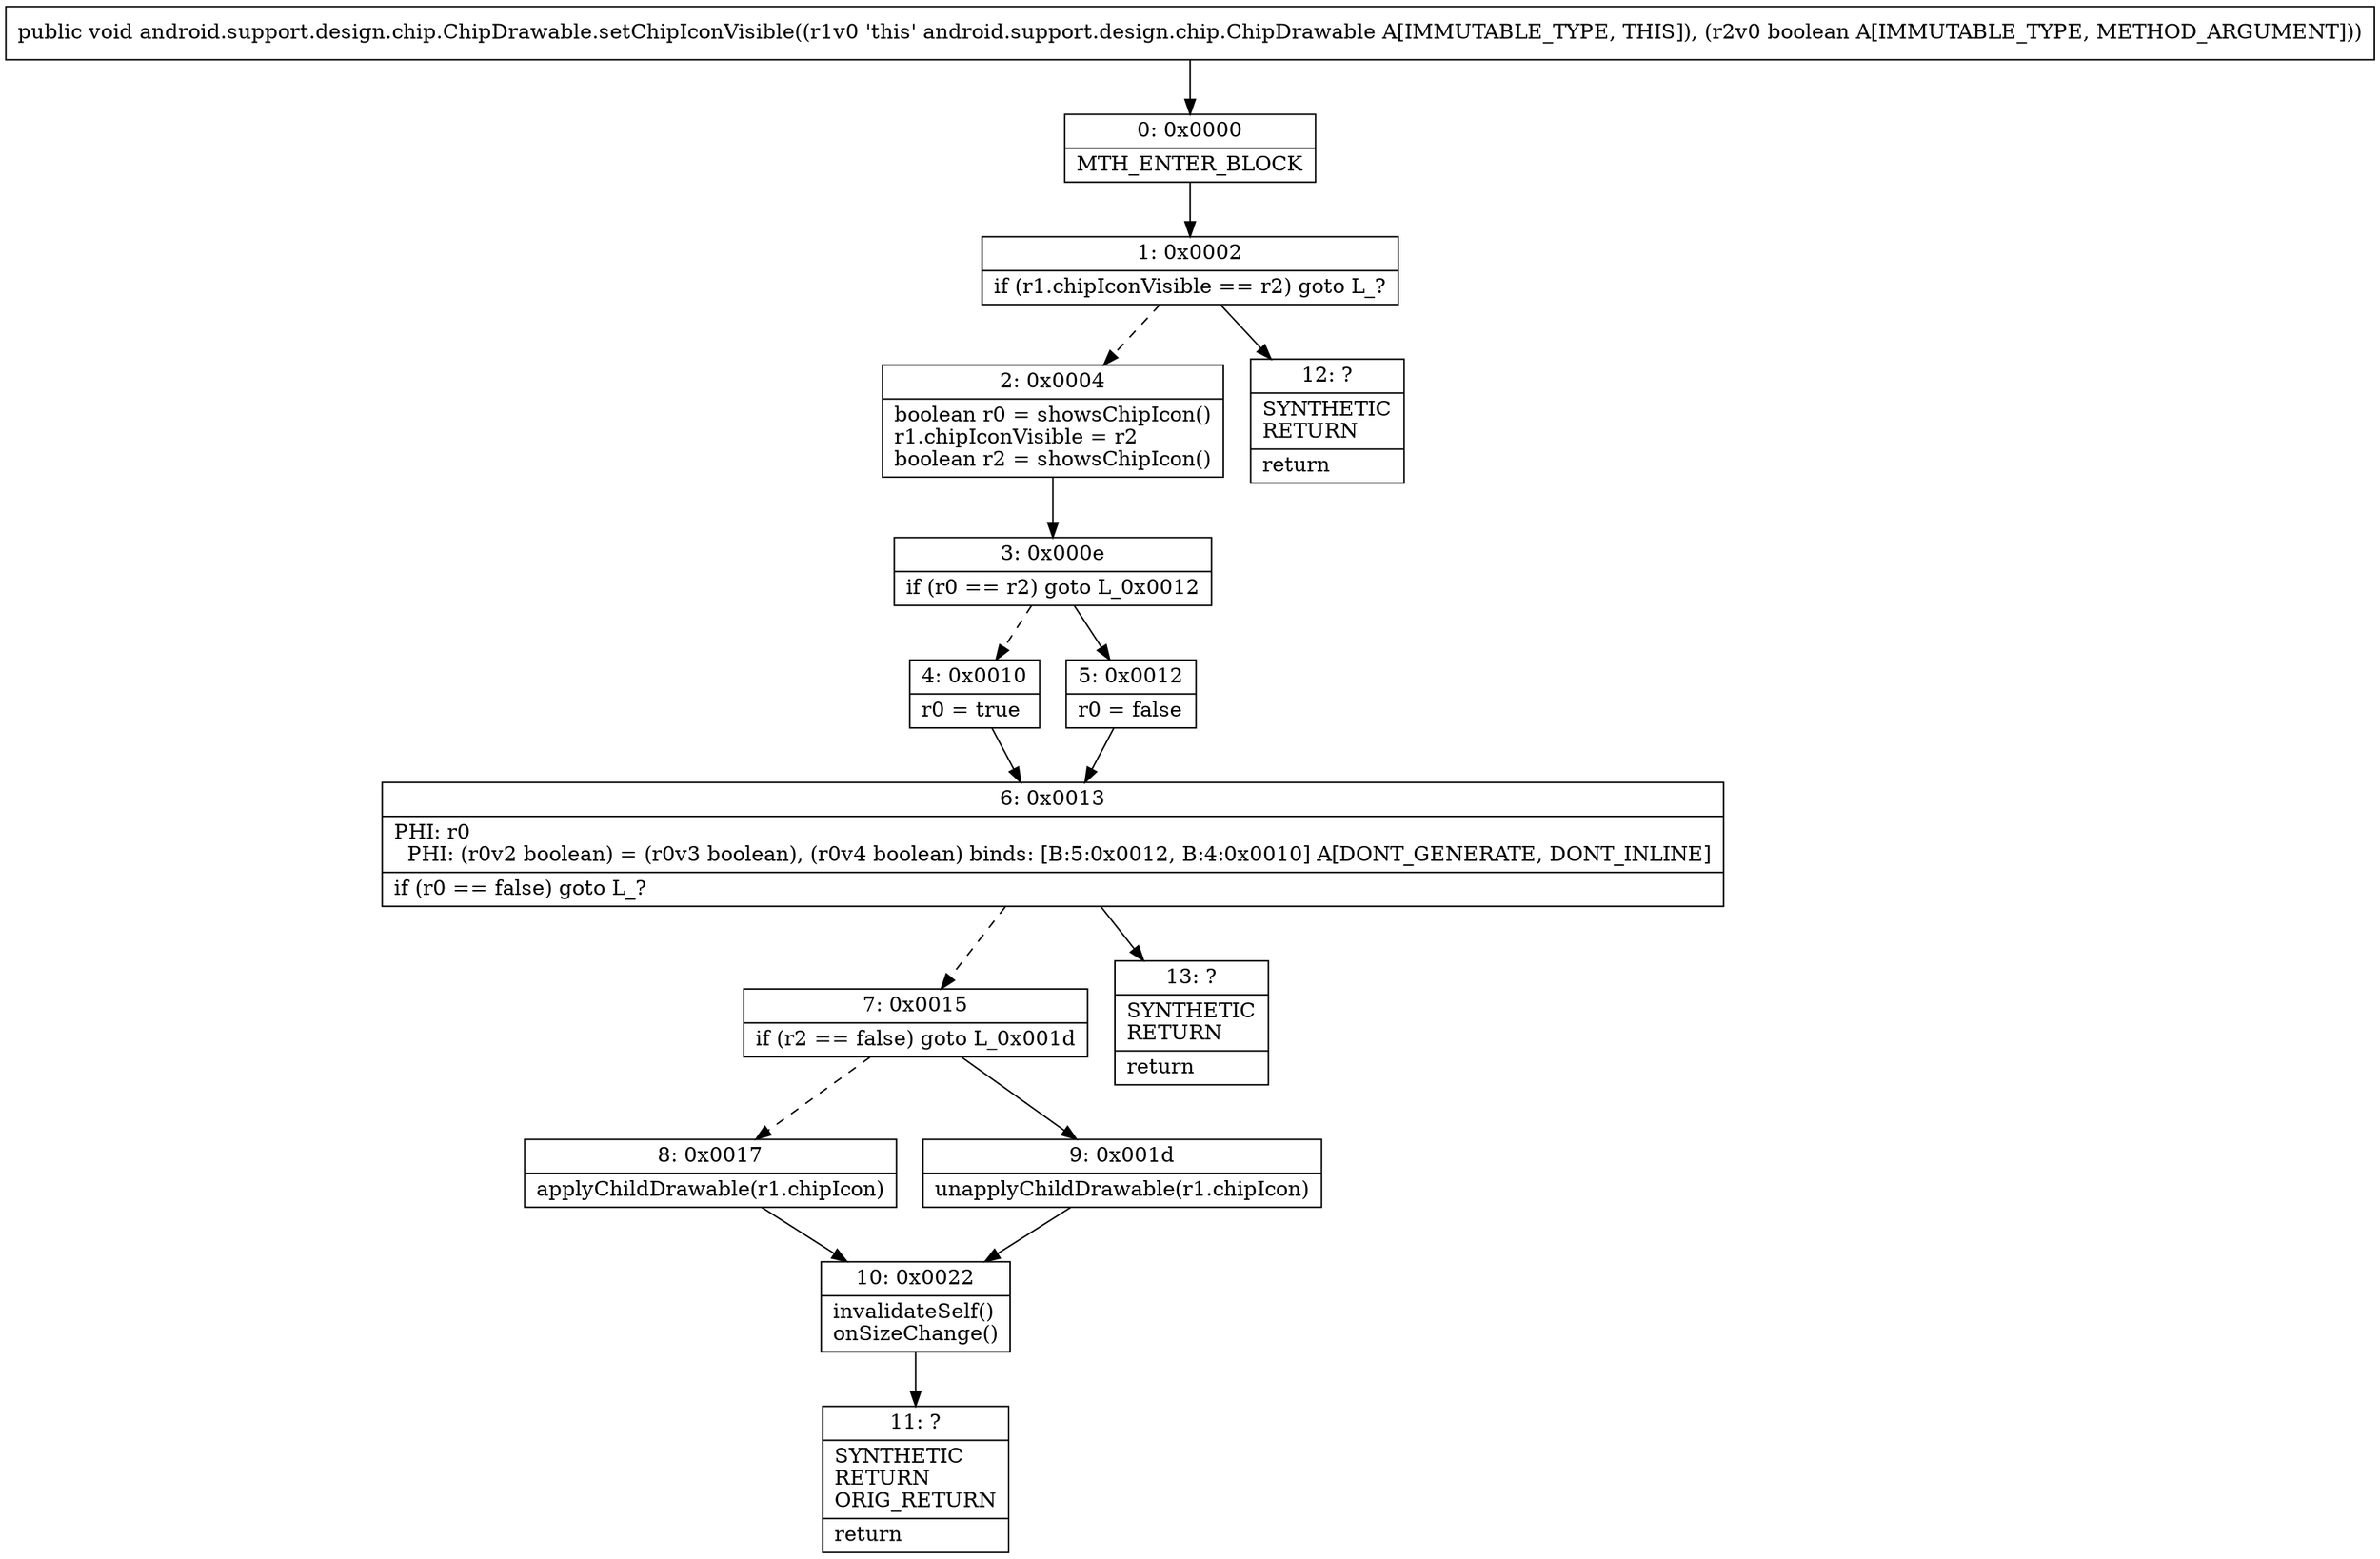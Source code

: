 digraph "CFG forandroid.support.design.chip.ChipDrawable.setChipIconVisible(Z)V" {
Node_0 [shape=record,label="{0\:\ 0x0000|MTH_ENTER_BLOCK\l}"];
Node_1 [shape=record,label="{1\:\ 0x0002|if (r1.chipIconVisible == r2) goto L_?\l}"];
Node_2 [shape=record,label="{2\:\ 0x0004|boolean r0 = showsChipIcon()\lr1.chipIconVisible = r2\lboolean r2 = showsChipIcon()\l}"];
Node_3 [shape=record,label="{3\:\ 0x000e|if (r0 == r2) goto L_0x0012\l}"];
Node_4 [shape=record,label="{4\:\ 0x0010|r0 = true\l}"];
Node_5 [shape=record,label="{5\:\ 0x0012|r0 = false\l}"];
Node_6 [shape=record,label="{6\:\ 0x0013|PHI: r0 \l  PHI: (r0v2 boolean) = (r0v3 boolean), (r0v4 boolean) binds: [B:5:0x0012, B:4:0x0010] A[DONT_GENERATE, DONT_INLINE]\l|if (r0 == false) goto L_?\l}"];
Node_7 [shape=record,label="{7\:\ 0x0015|if (r2 == false) goto L_0x001d\l}"];
Node_8 [shape=record,label="{8\:\ 0x0017|applyChildDrawable(r1.chipIcon)\l}"];
Node_9 [shape=record,label="{9\:\ 0x001d|unapplyChildDrawable(r1.chipIcon)\l}"];
Node_10 [shape=record,label="{10\:\ 0x0022|invalidateSelf()\lonSizeChange()\l}"];
Node_11 [shape=record,label="{11\:\ ?|SYNTHETIC\lRETURN\lORIG_RETURN\l|return\l}"];
Node_12 [shape=record,label="{12\:\ ?|SYNTHETIC\lRETURN\l|return\l}"];
Node_13 [shape=record,label="{13\:\ ?|SYNTHETIC\lRETURN\l|return\l}"];
MethodNode[shape=record,label="{public void android.support.design.chip.ChipDrawable.setChipIconVisible((r1v0 'this' android.support.design.chip.ChipDrawable A[IMMUTABLE_TYPE, THIS]), (r2v0 boolean A[IMMUTABLE_TYPE, METHOD_ARGUMENT])) }"];
MethodNode -> Node_0;
Node_0 -> Node_1;
Node_1 -> Node_2[style=dashed];
Node_1 -> Node_12;
Node_2 -> Node_3;
Node_3 -> Node_4[style=dashed];
Node_3 -> Node_5;
Node_4 -> Node_6;
Node_5 -> Node_6;
Node_6 -> Node_7[style=dashed];
Node_6 -> Node_13;
Node_7 -> Node_8[style=dashed];
Node_7 -> Node_9;
Node_8 -> Node_10;
Node_9 -> Node_10;
Node_10 -> Node_11;
}

